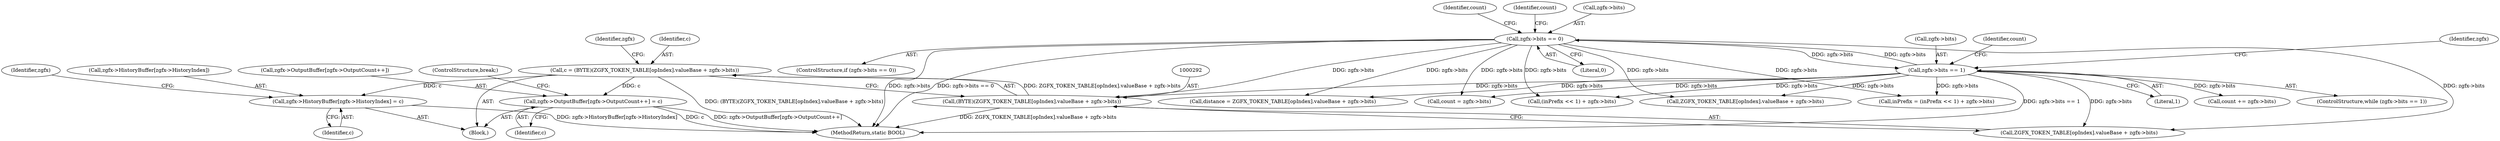 digraph "0_FreeRDP_602f4a2e14b41703b5f431de3154cd46a5750a2d_0@integer" {
"1000289" [label="(Call,c = (BYTE)(ZGFX_TOKEN_TABLE[opIndex].valueBase + zgfx->bits))"];
"1000291" [label="(Call,(BYTE)(ZGFX_TOKEN_TABLE[opIndex].valueBase + zgfx->bits))"];
"1000364" [label="(Call,zgfx->bits == 0)"];
"1000385" [label="(Call,zgfx->bits == 1)"];
"1000302" [label="(Call,zgfx->HistoryBuffer[zgfx->HistoryIndex] = c)"];
"1000325" [label="(Call,zgfx->OutputBuffer[zgfx->OutputCount++] = c)"];
"1000402" [label="(Call,count += zgfx->bits)"];
"1000310" [label="(Identifier,c)"];
"1000363" [label="(ControlStructure,if (zgfx->bits == 0))"];
"1000386" [label="(Call,zgfx->bits)"];
"1000371" [label="(Identifier,count)"];
"1000290" [label="(Identifier,c)"];
"1000281" [label="(Block,)"];
"1000389" [label="(Literal,1)"];
"1000392" [label="(Identifier,count)"];
"1000344" [label="(Call,distance = ZGFX_TOKEN_TABLE[opIndex].valueBase + zgfx->bits)"];
"1000303" [label="(Call,zgfx->HistoryBuffer[zgfx->HistoryIndex])"];
"1000255" [label="(Call,(inPrefix << 1) + zgfx->bits)"];
"1000315" [label="(Identifier,zgfx)"];
"1000364" [label="(Call,zgfx->bits == 0)"];
"1000346" [label="(Call,ZGFX_TOKEN_TABLE[opIndex].valueBase + zgfx->bits)"];
"1000291" [label="(Call,(BYTE)(ZGFX_TOKEN_TABLE[opIndex].valueBase + zgfx->bits))"];
"1000325" [label="(Call,zgfx->OutputBuffer[zgfx->OutputCount++] = c)"];
"1000501" [label="(MethodReturn,static BOOL)"];
"1000376" [label="(Identifier,count)"];
"1000253" [label="(Call,inPrefix = (inPrefix << 1) + zgfx->bits)"];
"1000293" [label="(Call,ZGFX_TOKEN_TABLE[opIndex].valueBase + zgfx->bits)"];
"1000384" [label="(ControlStructure,while (zgfx->bits == 1))"];
"1000400" [label="(Identifier,zgfx)"];
"1000365" [label="(Call,zgfx->bits)"];
"1000334" [label="(Identifier,c)"];
"1000440" [label="(Call,count = zgfx->bits)"];
"1000498" [label="(ControlStructure,break;)"];
"1000326" [label="(Call,zgfx->OutputBuffer[zgfx->OutputCount++])"];
"1000302" [label="(Call,zgfx->HistoryBuffer[zgfx->HistoryIndex] = c)"];
"1000305" [label="(Identifier,zgfx)"];
"1000289" [label="(Call,c = (BYTE)(ZGFX_TOKEN_TABLE[opIndex].valueBase + zgfx->bits))"];
"1000368" [label="(Literal,0)"];
"1000385" [label="(Call,zgfx->bits == 1)"];
"1000289" -> "1000281"  [label="AST: "];
"1000289" -> "1000291"  [label="CFG: "];
"1000290" -> "1000289"  [label="AST: "];
"1000291" -> "1000289"  [label="AST: "];
"1000305" -> "1000289"  [label="CFG: "];
"1000289" -> "1000501"  [label="DDG: (BYTE)(ZGFX_TOKEN_TABLE[opIndex].valueBase + zgfx->bits)"];
"1000291" -> "1000289"  [label="DDG: ZGFX_TOKEN_TABLE[opIndex].valueBase + zgfx->bits"];
"1000289" -> "1000302"  [label="DDG: c"];
"1000289" -> "1000325"  [label="DDG: c"];
"1000291" -> "1000293"  [label="CFG: "];
"1000292" -> "1000291"  [label="AST: "];
"1000293" -> "1000291"  [label="AST: "];
"1000291" -> "1000501"  [label="DDG: ZGFX_TOKEN_TABLE[opIndex].valueBase + zgfx->bits"];
"1000364" -> "1000291"  [label="DDG: zgfx->bits"];
"1000385" -> "1000291"  [label="DDG: zgfx->bits"];
"1000364" -> "1000363"  [label="AST: "];
"1000364" -> "1000368"  [label="CFG: "];
"1000365" -> "1000364"  [label="AST: "];
"1000368" -> "1000364"  [label="AST: "];
"1000371" -> "1000364"  [label="CFG: "];
"1000376" -> "1000364"  [label="CFG: "];
"1000364" -> "1000501"  [label="DDG: zgfx->bits"];
"1000364" -> "1000501"  [label="DDG: zgfx->bits == 0"];
"1000364" -> "1000253"  [label="DDG: zgfx->bits"];
"1000364" -> "1000255"  [label="DDG: zgfx->bits"];
"1000364" -> "1000293"  [label="DDG: zgfx->bits"];
"1000364" -> "1000344"  [label="DDG: zgfx->bits"];
"1000364" -> "1000346"  [label="DDG: zgfx->bits"];
"1000385" -> "1000364"  [label="DDG: zgfx->bits"];
"1000364" -> "1000385"  [label="DDG: zgfx->bits"];
"1000364" -> "1000440"  [label="DDG: zgfx->bits"];
"1000385" -> "1000384"  [label="AST: "];
"1000385" -> "1000389"  [label="CFG: "];
"1000386" -> "1000385"  [label="AST: "];
"1000389" -> "1000385"  [label="AST: "];
"1000392" -> "1000385"  [label="CFG: "];
"1000400" -> "1000385"  [label="CFG: "];
"1000385" -> "1000501"  [label="DDG: zgfx->bits == 1"];
"1000385" -> "1000253"  [label="DDG: zgfx->bits"];
"1000385" -> "1000255"  [label="DDG: zgfx->bits"];
"1000385" -> "1000293"  [label="DDG: zgfx->bits"];
"1000385" -> "1000344"  [label="DDG: zgfx->bits"];
"1000385" -> "1000346"  [label="DDG: zgfx->bits"];
"1000385" -> "1000402"  [label="DDG: zgfx->bits"];
"1000385" -> "1000440"  [label="DDG: zgfx->bits"];
"1000302" -> "1000281"  [label="AST: "];
"1000302" -> "1000310"  [label="CFG: "];
"1000303" -> "1000302"  [label="AST: "];
"1000310" -> "1000302"  [label="AST: "];
"1000315" -> "1000302"  [label="CFG: "];
"1000302" -> "1000501"  [label="DDG: zgfx->HistoryBuffer[zgfx->HistoryIndex]"];
"1000325" -> "1000281"  [label="AST: "];
"1000325" -> "1000334"  [label="CFG: "];
"1000326" -> "1000325"  [label="AST: "];
"1000334" -> "1000325"  [label="AST: "];
"1000498" -> "1000325"  [label="CFG: "];
"1000325" -> "1000501"  [label="DDG: zgfx->OutputBuffer[zgfx->OutputCount++]"];
"1000325" -> "1000501"  [label="DDG: c"];
}
